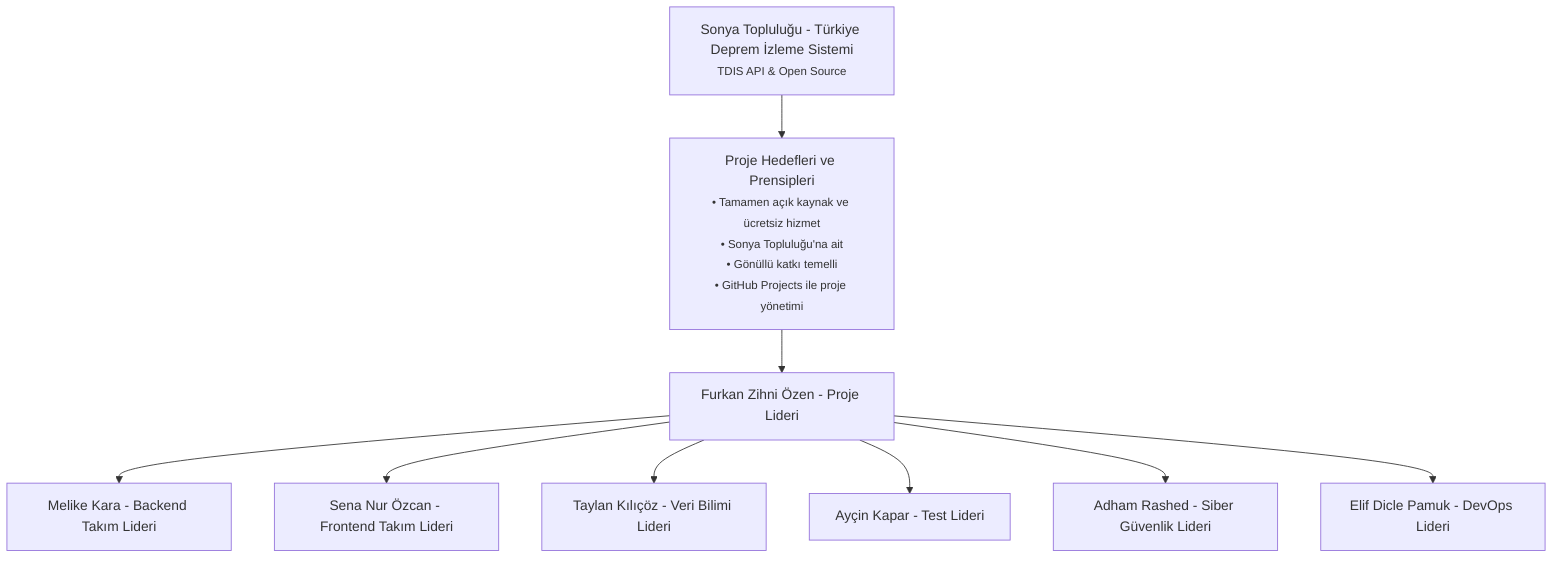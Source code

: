 graph TD
    ProjectTitle["Sonya Topluluğu - Türkiye Deprem İzleme Sistemi<br/><small>TDIS API & Open Source</small>"]
    
    ProjeHedefleri["Proje Hedefleri ve Prensipleri<br/><small>• Tamamen açık kaynak ve ücretsiz hizmet<br/>• Sonya Topluluğu'na ait<br/>• Gönüllü katkı temelli<br/>• GitHub Projects ile proje yönetimi</small>"]
    
    ProjeLideri["Furkan Zihni Özen - Proje Lideri"]
    
    BackendLideri["Melike Kara - Backend Takım Lideri"]
    FrontendLideri["Sena Nur Özcan - Frontend Takım Lideri"]
    VeriBilimiLideri["Taylan Kılıçöz - Veri Bilimi Lideri"]
    TestLideri["Ayçin Kapar - Test Lideri"]
    GuvenlikLideri["Adham Rashed - Siber Güvenlik Lideri"]
    DevOpsLideri["Elif Dicle Pamuk - DevOps Lideri"]
    
    ProjectTitle --> ProjeHedefleri
    ProjeHedefleri --> ProjeLideri
    ProjeLideri --> BackendLideri
    ProjeLideri --> FrontendLideri
    ProjeLideri --> VeriBilimiLideri
    ProjeLideri --> TestLideri
    ProjeLideri --> GuvenlikLideri
    ProjeLideri --> DevOpsLideri